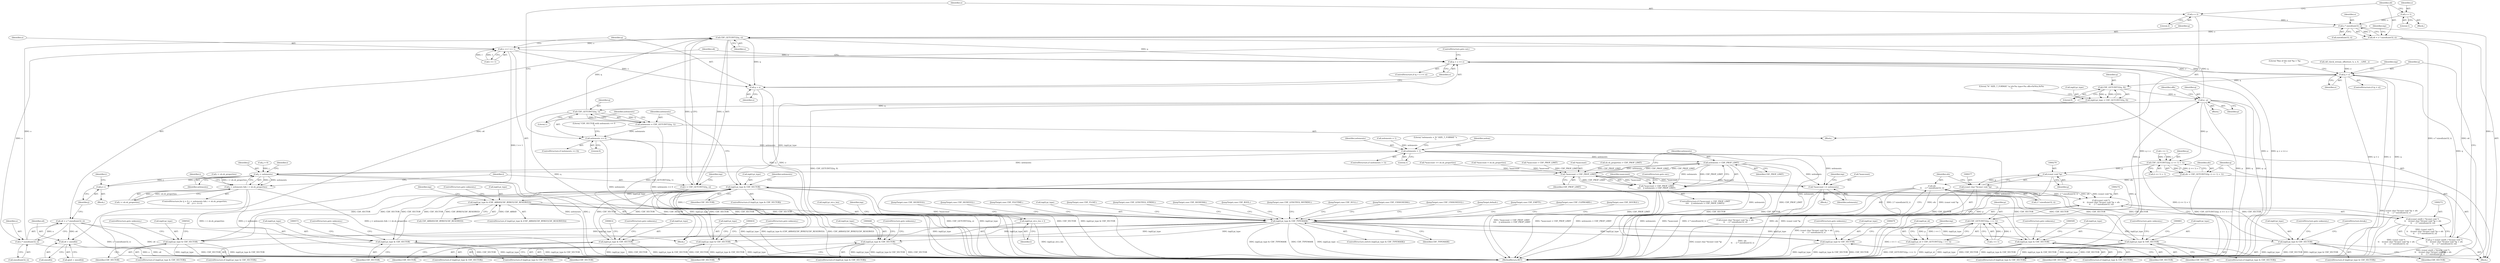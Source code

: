 digraph "0_file_93e063ee374b6a75729df9e7201fb511e47e259d@API" {
"1000376" [label="(Call,o * sizeof(uint32_t))"];
"1000363" [label="(Call,o = 2)"];
"1000371" [label="(Call,o = 1)"];
"1000374" [label="(Call,o4 = o * sizeof(uint32_t))"];
"1000742" [label="(Call,o4 + sizeof(l))"];
"1000715" [label="(Call,CDF_GETUINT32(q, o))"];
"1000713" [label="(Call,l = CDF_GETUINT32(q, o))"];
"1000718" [label="(Call,inp[i].pi_str.s_len = l)"];
"1000769" [label="(Call,o += l >> 1)"];
"1000775" [label="(Call,q + o >= e)"];
"1000288" [label="(Call,q > e)"];
"1000316" [label="(Call,CDF_GETUINT32(q, 0))"];
"1000310" [label="(Call,inp[i].pi_type = CDF_GETUINT32(q, 0))"];
"1000342" [label="(Call,inp[i].pi_type & CDF_VECTOR)"];
"1000381" [label="(Call,inp[i].pi_type & (CDF_ARRAY|CDF_BYREF|CDF_RESERVED))"];
"1000394" [label="(Call,inp[i].pi_type & CDF_TYPEMASK)"];
"1000407" [label="(Call,inp[i].pi_type & CDF_VECTOR)"];
"1000437" [label="(Call,inp[i].pi_type & CDF_VECTOR)"];
"1000470" [label="(Call,inp[i].pi_type & CDF_VECTOR)"];
"1000500" [label="(Call,inp[i].pi_type & CDF_VECTOR)"];
"1000532" [label="(Call,inp[i].pi_type & CDF_VECTOR)"];
"1000564" [label="(Call,inp[i].pi_type & CDF_VECTOR)"];
"1000605" [label="(Call,inp[i].pi_type & CDF_VECTOR)"];
"1000792" [label="(Call,inp[i].pi_type & CDF_VECTOR)"];
"1000824" [label="(Call,inp[i].pi_type & CDF_VECTOR)"];
"1000337" [label="(Call,q - p)"];
"1000262" [label="(Call,CDF_GETUINT32(p, (i << 1) + 1))"];
"1000260" [label="(Call,ofs = CDF_GETUINT32(p, (i << 1) + 1))"];
"1000281" [label="(Call,ofs\n \t\t    - 2 * sizeof(uint32_t))"];
"1000273" [label="(Call,(const void *)\n \t\t    ((const char *)(const void *)p + ofs\n \t\t    - 2 * sizeof(uint32_t)))"];
"1000271" [label="(Call,(const uint8_t *)(const void *)\n \t\t    ((const char *)(const void *)p + ofs\n \t\t    - 2 * sizeof(uint32_t)))"];
"1000269" [label="(Call,q = (const uint8_t *)(const void *)\n \t\t    ((const char *)(const void *)p + ofs\n \t\t    - 2 * sizeof(uint32_t)))"];
"1000275" [label="(Call,(const char *)(const void *)p + ofs\n \t\t    - 2 * sizeof(uint32_t))"];
"1000278" [label="(Call,(const void *)p)"];
"1000276" [label="(Call,(const char *)(const void *)p)"];
"1000305" [label="(Call,CDF_GETUINT32(p, i << 1))"];
"1000299" [label="(Call,inp[i].pi_id = CDF_GETUINT32(p, i << 1))"];
"1000352" [label="(Call,CDF_GETUINT32(q, 1))"];
"1000350" [label="(Call,nelements = CDF_GETUINT32(q, 1))"];
"1000356" [label="(Call,nelements == 0)"];
"1000649" [label="(Call,nelements > 1)"];
"1000666" [label="(Call,nelements > CDF_PROP_LIMIT)"];
"1000662" [label="(Call,*maxcount > CDF_PROP_LIMIT)"];
"1000661" [label="(Call,*maxcount > CDF_PROP_LIMIT\n\t\t\t\t    || nelements > CDF_PROP_LIMIT)"];
"1000670" [label="(Call,*maxcount += nelements)"];
"1000698" [label="(Call,j < nelements)"];
"1000697" [label="(Call,j < nelements && i < sh.sh_properties)"];
"1000707" [label="(Call,j++)"];
"1000776" [label="(Call,q + o)"];
"1000783" [label="(Call,o * sizeof(uint32_t))"];
"1000781" [label="(Call,o4 = o * sizeof(uint32_t))"];
"1000661" [label="(Call,*maxcount > CDF_PROP_LIMIT\n\t\t\t\t    || nelements > CDF_PROP_LIMIT)"];
"1000287" [label="(ControlStructure,if (q > e))"];
"1000791" [label="(ControlStructure,if (inp[i].pi_type & CDF_VECTOR))"];
"1000570" [label="(Identifier,CDF_VECTOR)"];
"1000744" [label="(Call,sizeof(l))"];
"1000316" [label="(Call,CDF_GETUINT32(q, 0))"];
"1000668" [label="(Identifier,CDF_PROP_LIMIT)"];
"1000351" [label="(Identifier,nelements)"];
"1000673" [label="(Identifier,nelements)"];
"1000369" [label="(Identifier,nelements)"];
"1000701" [label="(Call,i < sh.sh_properties)"];
"1000499" [label="(ControlStructure,if (inp[i].pi_type & CDF_VECTOR))"];
"1000387" [label="(Call,CDF_ARRAY|CDF_BYREF|CDF_RESERVED)"];
"1000785" [label="(Call,sizeof(uint32_t))"];
"1000373" [label="(Literal,1)"];
"1000294" [label="(Literal,\"Ran of the end %p > %p\n\")"];
"1000714" [label="(Identifier,l)"];
"1000605" [label="(Call,inp[i].pi_type & CDF_VECTOR)"];
"1000395" [label="(Call,inp[i].pi_type)"];
"1000667" [label="(Identifier,nelements)"];
"1000413" [label="(Identifier,CDF_VECTOR)"];
"1000562" [label="(JumpTarget,case CDF_FLOAT:)"];
"1000779" [label="(Identifier,e)"];
"1000397" [label="(Identifier,inp)"];
"1000307" [label="(Call,i << 1)"];
"1000793" [label="(Call,inp[i].pi_type)"];
"1000354" [label="(Literal,1)"];
"1000317" [label="(Identifier,q)"];
"1000357" [label="(Identifier,nelements)"];
"1000782" [label="(Identifier,o4)"];
"1000663" [label="(Call,*maxcount)"];
"1000377" [label="(Identifier,o)"];
"1000788" [label="(Identifier,i)"];
"1000770" [label="(Identifier,o)"];
"1000374" [label="(Call,o4 = o * sizeof(uint32_t))"];
"1000646" [label="(JumpTarget,case CDF_LENGTH32_STRING:)"];
"1000276" [label="(Call,(const char *)(const void *)p)"];
"1000305" [label="(Call,CDF_GETUINT32(p, i << 1))"];
"1000281" [label="(Call,ofs\n \t\t    - 2 * sizeof(uint32_t))"];
"1000177" [label="(Call,sh.sh_properties > CDF_PROP_LIMIT)"];
"1000708" [label="(Identifier,j)"];
"1000290" [label="(Identifier,e)"];
"1000363" [label="(Call,o = 2)"];
"1000784" [label="(Identifier,o)"];
"1000831" [label="(ControlStructure,goto unknown;)"];
"1000392" [label="(ControlStructure,goto unknown;)"];
"1000384" [label="(Identifier,inp)"];
"1000718" [label="(Call,inp[i].pi_str.s_len = l)"];
"1000498" [label="(JumpTarget,case CDF_SIGNED64:)"];
"1000273" [label="(Call,(const void *)\n \t\t    ((const char *)(const void *)p + ofs\n \t\t    - 2 * sizeof(uint32_t)))"];
"1000407" [label="(Call,inp[i].pi_type & CDF_VECTOR)"];
"1000350" [label="(Call,nelements = CDF_GETUINT32(q, 1))"];
"1000375" [label="(Identifier,o4)"];
"1000743" [label="(Identifier,o4)"];
"1000660" [label="(ControlStructure,if (*maxcount > CDF_PROP_LIMIT\n\t\t\t\t    || nelements > CDF_PROP_LIMIT))"];
"1000251" [label="(Call,i < sh.sh_properties)"];
"1000532" [label="(Call,inp[i].pi_type & CDF_VECTOR)"];
"1000300" [label="(Call,inp[i].pi_id)"];
"1000539" [label="(ControlStructure,goto unknown;)"];
"1000571" [label="(ControlStructure,goto unknown;)"];
"1000371" [label="(Call,o = 1)"];
"1000368" [label="(Call,nelements = 1)"];
"1000336" [label="(Block,)"];
"1000731" [label="(Identifier,inp)"];
"1000467" [label="(JumpTarget,case CDF_BOOL:)"];
"1000676" [label="(Identifier,inp)"];
"1000783" [label="(Call,o * sizeof(uint32_t))"];
"1000647" [label="(JumpTarget,case CDF_LENGTH32_WSTRING:)"];
"1000501" [label="(Call,inp[i].pi_type)"];
"1000321" [label="(Literal,\"%\" SIZE_T_FORMAT \"u) id=%x type=%x offs=0x%tx,0x%x\n\")"];
"1000565" [label="(Call,inp[i].pi_type)"];
"1000832" [label="(ControlStructure,break;)"];
"1000203" [label="(Call,*maxcount += sh.sh_properties)"];
"1000361" [label="(Literal,\"CDF_VECTOR with nelements == 0\n\")"];
"1000367" [label="(Block,)"];
"1000717" [label="(Identifier,o)"];
"1000342" [label="(Call,inp[i].pi_type & CDF_VECTOR)"];
"1000211" [label="(Call,*maxcount = sh.sh_properties)"];
"1000612" [label="(ControlStructure,goto unknown;)"];
"1000691" [label="(Literal,\"nelements = %\" SIZE_T_FORMAT \"u\n\")"];
"1000711" [label="(Block,)"];
"1000775" [label="(Call,q + o >= e)"];
"1000477" [label="(ControlStructure,goto unknown;)"];
"1000476" [label="(Identifier,CDF_VECTOR)"];
"1000353" [label="(Identifier,q)"];
"1000655" [label="(Identifier,nelem)"];
"1000437" [label="(Call,inp[i].pi_type & CDF_VECTOR)"];
"1000699" [label="(Identifier,j)"];
"1000444" [label="(ControlStructure,goto unknown;)"];
"1000823" [label="(ControlStructure,if (inp[i].pi_type & CDF_VECTOR))"];
"1000299" [label="(Call,inp[i].pi_id = CDF_GETUINT32(p, i << 1))"];
"1000697" [label="(Call,j < nelements && i < sh.sh_properties)"];
"1000348" [label="(Identifier,CDF_VECTOR)"];
"1000358" [label="(Literal,0)"];
"1000288" [label="(Call,q > e)"];
"1000337" [label="(Call,q - p)"];
"1000776" [label="(Call,q + o)"];
"1000700" [label="(Identifier,nelements)"];
"1000352" [label="(Call,CDF_GETUINT32(q, 1))"];
"1000382" [label="(Call,inp[i].pi_type)"];
"1000238" [label="(Call,cdf_check_stream_offset(sst, h, e, 0, __LINE__))"];
"1000341" [label="(ControlStructure,if (inp[i].pi_type & CDF_VECTOR))"];
"1000606" [label="(Call,inp[i].pi_type)"];
"1000393" [label="(ControlStructure,switch (inp[i].pi_type & CDF_TYPEMASK))"];
"1000400" [label="(Identifier,CDF_TYPEMASK)"];
"1000376" [label="(Call,o * sizeof(uint32_t))"];
"1000649" [label="(Call,nelements > 1)"];
"1000774" [label="(ControlStructure,if (q + o >= e))"];
"1000662" [label="(Call,*maxcount > CDF_PROP_LIMIT)"];
"1000710" [label="(Identifier,i)"];
"1000780" [label="(ControlStructure,goto out;)"];
"1000694" [label="(Call,j = 0)"];
"1000706" [label="(Block,)"];
"1000824" [label="(Call,inp[i].pi_type & CDF_VECTOR)"];
"1000339" [label="(Identifier,p)"];
"1000693" [label="(ControlStructure,for (j = 0; j < nelements && i < sh.sh_properties;\n\t\t\t    j++, i++))"];
"1000306" [label="(Identifier,p)"];
"1000670" [label="(Call,*maxcount += nelements)"];
"1000372" [label="(Identifier,o)"];
"1000280" [label="(Identifier,p)"];
"1000414" [label="(ControlStructure,goto unknown;)"];
"1000443" [label="(Identifier,CDF_VECTOR)"];
"1000533" [label="(Call,inp[i].pi_type)"];
"1000666" [label="(Call,nelements > CDF_PROP_LIMIT)"];
"1000402" [label="(JumpTarget,case CDF_NULL:)"];
"1000506" [label="(Identifier,CDF_VECTOR)"];
"1000853" [label="(MethodReturn,RET)"];
"1000604" [label="(ControlStructure,if (inp[i].pi_type & CDF_VECTOR))"];
"1000830" [label="(Identifier,CDF_VECTOR)"];
"1000408" [label="(Call,inp[i].pi_type)"];
"1000471" [label="(Call,inp[i].pi_type)"];
"1000825" [label="(Call,inp[i].pi_type)"];
"1000265" [label="(Call,i << 1)"];
"1000563" [label="(ControlStructure,if (inp[i].pi_type & CDF_VECTOR))"];
"1000262" [label="(Call,CDF_GETUINT32(p, (i << 1) + 1))"];
"1000740" [label="(Call,q[o4 + sizeof(l)])"];
"1000719" [label="(Call,inp[i].pi_str.s_len)"];
"1000707" [label="(Call,j++)"];
"1000470" [label="(Call,inp[i].pi_type & CDF_VECTOR)"];
"1000530" [label="(JumpTarget,case CDF_UNSIGNED64:)"];
"1000436" [label="(ControlStructure,if (inp[i].pi_type & CDF_VECTOR))"];
"1000356" [label="(Call,nelements == 0)"];
"1000716" [label="(Identifier,q)"];
"1000381" [label="(Call,inp[i].pi_type & (CDF_ARRAY|CDF_BYREF|CDF_RESERVED))"];
"1000777" [label="(Identifier,q)"];
"1000507" [label="(ControlStructure,goto unknown;)"];
"1000564" [label="(Call,inp[i].pi_type & CDF_VECTOR)"];
"1000198" [label="(Call,*maxcount > CDF_PROP_LIMIT)"];
"1000343" [label="(Call,inp[i].pi_type)"];
"1000715" [label="(Call,CDF_GETUINT32(q, o))"];
"1000338" [label="(Identifier,q)"];
"1000665" [label="(Identifier,CDF_PROP_LIMIT)"];
"1000349" [label="(Block,)"];
"1000781" [label="(Call,o4 = o * sizeof(uint32_t))"];
"1000468" [label="(JumpTarget,case CDF_UNSIGNED32:)"];
"1000833" [label="(JumpTarget,default:)"];
"1000469" [label="(ControlStructure,if (inp[i].pi_type & CDF_VECTOR))"];
"1000672" [label="(Identifier,maxcount)"];
"1000403" [label="(JumpTarget,case CDF_EMPTY:)"];
"1000769" [label="(Call,o += l >> 1)"];
"1000531" [label="(ControlStructure,if (inp[i].pi_type & CDF_VECTOR))"];
"1000282" [label="(Identifier,ofs)"];
"1000713" [label="(Call,l = CDF_GETUINT32(q, o))"];
"1000269" [label="(Call,q = (const uint8_t *)(const void *)\n \t\t    ((const char *)(const void *)p + ofs\n \t\t    - 2 * sizeof(uint32_t)))"];
"1000260" [label="(Call,ofs = CDF_GETUINT32(p, (i << 1) + 1))"];
"1000822" [label="(JumpTarget,case CDF_CLIPBOARD:)"];
"1000671" [label="(Call,*maxcount)"];
"1000438" [label="(Call,inp[i].pi_type)"];
"1000698" [label="(Call,j < nelements)"];
"1000702" [label="(Identifier,i)"];
"1000261" [label="(Identifier,ofs)"];
"1000380" [label="(ControlStructure,if (inp[i].pi_type & (CDF_ARRAY|CDF_BYREF|CDF_RESERVED)))"];
"1000340" [label="(Identifier,offs)"];
"1000650" [label="(Identifier,nelements)"];
"1000318" [label="(Literal,0)"];
"1000603" [label="(JumpTarget,case CDF_DOUBLE:)"];
"1000278" [label="(Call,(const void *)p)"];
"1000365" [label="(Literal,2)"];
"1000275" [label="(Call,(const char *)(const void *)p + ofs\n \t\t    - 2 * sizeof(uint32_t))"];
"1000302" [label="(Identifier,inp)"];
"1000651" [label="(Literal,1)"];
"1000394" [label="(Call,inp[i].pi_type & CDF_TYPEMASK)"];
"1000798" [label="(Identifier,CDF_VECTOR)"];
"1000271" [label="(Call,(const uint8_t *)(const void *)\n \t\t    ((const char *)(const void *)p + ofs\n \t\t    - 2 * sizeof(uint32_t)))"];
"1000364" [label="(Identifier,o)"];
"1000311" [label="(Call,inp[i].pi_type)"];
"1000538" [label="(Identifier,CDF_VECTOR)"];
"1000270" [label="(Identifier,q)"];
"1000778" [label="(Identifier,o)"];
"1000355" [label="(ControlStructure,if (nelements == 0))"];
"1000406" [label="(ControlStructure,if (inp[i].pi_type & CDF_VECTOR))"];
"1000799" [label="(ControlStructure,goto unknown;)"];
"1000378" [label="(Call,sizeof(uint32_t))"];
"1000792" [label="(Call,inp[i].pi_type & CDF_VECTOR)"];
"1000405" [label="(JumpTarget,case CDF_SIGNED16:)"];
"1000313" [label="(Identifier,inp)"];
"1000435" [label="(JumpTarget,case CDF_SIGNED32:)"];
"1000790" [label="(JumpTarget,case CDF_FILETIME:)"];
"1000289" [label="(Identifier,q)"];
"1000264" [label="(Call,(i << 1) + 1)"];
"1000258" [label="(Block,)"];
"1000669" [label="(ControlStructure,goto out;)"];
"1000648" [label="(ControlStructure,if (nelements > 1))"];
"1000310" [label="(Call,inp[i].pi_type = CDF_GETUINT32(q, 0))"];
"1000500" [label="(Call,inp[i].pi_type & CDF_VECTOR)"];
"1000283" [label="(Call,2 * sizeof(uint32_t))"];
"1000263" [label="(Identifier,p)"];
"1000742" [label="(Call,o4 + sizeof(l))"];
"1000726" [label="(Identifier,l)"];
"1000722" [label="(Identifier,inp)"];
"1000611" [label="(Identifier,CDF_VECTOR)"];
"1000771" [label="(Call,l >> 1)"];
"1000652" [label="(Block,)"];
"1000376" -> "1000374"  [label="AST: "];
"1000376" -> "1000378"  [label="CFG: "];
"1000377" -> "1000376"  [label="AST: "];
"1000378" -> "1000376"  [label="AST: "];
"1000374" -> "1000376"  [label="CFG: "];
"1000376" -> "1000853"  [label="DDG: o"];
"1000376" -> "1000374"  [label="DDG: o"];
"1000363" -> "1000376"  [label="DDG: o"];
"1000371" -> "1000376"  [label="DDG: o"];
"1000376" -> "1000715"  [label="DDG: o"];
"1000363" -> "1000349"  [label="AST: "];
"1000363" -> "1000365"  [label="CFG: "];
"1000364" -> "1000363"  [label="AST: "];
"1000365" -> "1000363"  [label="AST: "];
"1000375" -> "1000363"  [label="CFG: "];
"1000371" -> "1000367"  [label="AST: "];
"1000371" -> "1000373"  [label="CFG: "];
"1000372" -> "1000371"  [label="AST: "];
"1000373" -> "1000371"  [label="AST: "];
"1000375" -> "1000371"  [label="CFG: "];
"1000374" -> "1000258"  [label="AST: "];
"1000375" -> "1000374"  [label="AST: "];
"1000384" -> "1000374"  [label="CFG: "];
"1000374" -> "1000853"  [label="DDG: o * sizeof(uint32_t)"];
"1000374" -> "1000853"  [label="DDG: o4"];
"1000374" -> "1000742"  [label="DDG: o4"];
"1000742" -> "1000740"  [label="AST: "];
"1000742" -> "1000744"  [label="CFG: "];
"1000743" -> "1000742"  [label="AST: "];
"1000744" -> "1000742"  [label="AST: "];
"1000740" -> "1000742"  [label="CFG: "];
"1000742" -> "1000853"  [label="DDG: o4"];
"1000781" -> "1000742"  [label="DDG: o4"];
"1000715" -> "1000713"  [label="AST: "];
"1000715" -> "1000717"  [label="CFG: "];
"1000716" -> "1000715"  [label="AST: "];
"1000717" -> "1000715"  [label="AST: "];
"1000713" -> "1000715"  [label="CFG: "];
"1000715" -> "1000713"  [label="DDG: q"];
"1000715" -> "1000713"  [label="DDG: o"];
"1000352" -> "1000715"  [label="DDG: q"];
"1000337" -> "1000715"  [label="DDG: q"];
"1000783" -> "1000715"  [label="DDG: o"];
"1000715" -> "1000769"  [label="DDG: o"];
"1000715" -> "1000775"  [label="DDG: q"];
"1000715" -> "1000776"  [label="DDG: q"];
"1000713" -> "1000711"  [label="AST: "];
"1000714" -> "1000713"  [label="AST: "];
"1000722" -> "1000713"  [label="CFG: "];
"1000713" -> "1000853"  [label="DDG: CDF_GETUINT32(q, o)"];
"1000713" -> "1000718"  [label="DDG: l"];
"1000718" -> "1000711"  [label="AST: "];
"1000718" -> "1000726"  [label="CFG: "];
"1000719" -> "1000718"  [label="AST: "];
"1000726" -> "1000718"  [label="AST: "];
"1000731" -> "1000718"  [label="CFG: "];
"1000718" -> "1000853"  [label="DDG: inp[i].pi_str.s_len"];
"1000769" -> "1000711"  [label="AST: "];
"1000769" -> "1000771"  [label="CFG: "];
"1000770" -> "1000769"  [label="AST: "];
"1000771" -> "1000769"  [label="AST: "];
"1000777" -> "1000769"  [label="CFG: "];
"1000769" -> "1000853"  [label="DDG: l >> 1"];
"1000771" -> "1000769"  [label="DDG: l"];
"1000771" -> "1000769"  [label="DDG: 1"];
"1000769" -> "1000775"  [label="DDG: o"];
"1000769" -> "1000776"  [label="DDG: o"];
"1000769" -> "1000783"  [label="DDG: o"];
"1000775" -> "1000774"  [label="AST: "];
"1000775" -> "1000779"  [label="CFG: "];
"1000776" -> "1000775"  [label="AST: "];
"1000779" -> "1000775"  [label="AST: "];
"1000780" -> "1000775"  [label="CFG: "];
"1000782" -> "1000775"  [label="CFG: "];
"1000775" -> "1000853"  [label="DDG: q + o"];
"1000775" -> "1000853"  [label="DDG: e"];
"1000775" -> "1000853"  [label="DDG: q + o >= e"];
"1000775" -> "1000288"  [label="DDG: e"];
"1000288" -> "1000775"  [label="DDG: e"];
"1000288" -> "1000287"  [label="AST: "];
"1000288" -> "1000290"  [label="CFG: "];
"1000289" -> "1000288"  [label="AST: "];
"1000290" -> "1000288"  [label="AST: "];
"1000294" -> "1000288"  [label="CFG: "];
"1000302" -> "1000288"  [label="CFG: "];
"1000288" -> "1000853"  [label="DDG: e"];
"1000288" -> "1000853"  [label="DDG: q"];
"1000288" -> "1000853"  [label="DDG: q > e"];
"1000269" -> "1000288"  [label="DDG: q"];
"1000238" -> "1000288"  [label="DDG: e"];
"1000288" -> "1000316"  [label="DDG: q"];
"1000316" -> "1000310"  [label="AST: "];
"1000316" -> "1000318"  [label="CFG: "];
"1000317" -> "1000316"  [label="AST: "];
"1000318" -> "1000316"  [label="AST: "];
"1000310" -> "1000316"  [label="CFG: "];
"1000316" -> "1000310"  [label="DDG: q"];
"1000316" -> "1000310"  [label="DDG: 0"];
"1000316" -> "1000337"  [label="DDG: q"];
"1000310" -> "1000258"  [label="AST: "];
"1000311" -> "1000310"  [label="AST: "];
"1000321" -> "1000310"  [label="CFG: "];
"1000310" -> "1000853"  [label="DDG: CDF_GETUINT32(q, 0)"];
"1000310" -> "1000342"  [label="DDG: inp[i].pi_type"];
"1000342" -> "1000341"  [label="AST: "];
"1000342" -> "1000348"  [label="CFG: "];
"1000343" -> "1000342"  [label="AST: "];
"1000348" -> "1000342"  [label="AST: "];
"1000351" -> "1000342"  [label="CFG: "];
"1000369" -> "1000342"  [label="CFG: "];
"1000342" -> "1000853"  [label="DDG: inp[i].pi_type"];
"1000342" -> "1000853"  [label="DDG: CDF_VECTOR"];
"1000342" -> "1000853"  [label="DDG: inp[i].pi_type & CDF_VECTOR"];
"1000824" -> "1000342"  [label="DDG: CDF_VECTOR"];
"1000407" -> "1000342"  [label="DDG: CDF_VECTOR"];
"1000564" -> "1000342"  [label="DDG: CDF_VECTOR"];
"1000792" -> "1000342"  [label="DDG: CDF_VECTOR"];
"1000532" -> "1000342"  [label="DDG: CDF_VECTOR"];
"1000500" -> "1000342"  [label="DDG: CDF_VECTOR"];
"1000437" -> "1000342"  [label="DDG: CDF_VECTOR"];
"1000470" -> "1000342"  [label="DDG: CDF_VECTOR"];
"1000605" -> "1000342"  [label="DDG: CDF_VECTOR"];
"1000342" -> "1000381"  [label="DDG: inp[i].pi_type"];
"1000342" -> "1000407"  [label="DDG: CDF_VECTOR"];
"1000342" -> "1000437"  [label="DDG: CDF_VECTOR"];
"1000342" -> "1000470"  [label="DDG: CDF_VECTOR"];
"1000342" -> "1000500"  [label="DDG: CDF_VECTOR"];
"1000342" -> "1000532"  [label="DDG: CDF_VECTOR"];
"1000342" -> "1000564"  [label="DDG: CDF_VECTOR"];
"1000342" -> "1000605"  [label="DDG: CDF_VECTOR"];
"1000342" -> "1000792"  [label="DDG: CDF_VECTOR"];
"1000342" -> "1000824"  [label="DDG: CDF_VECTOR"];
"1000381" -> "1000380"  [label="AST: "];
"1000381" -> "1000387"  [label="CFG: "];
"1000382" -> "1000381"  [label="AST: "];
"1000387" -> "1000381"  [label="AST: "];
"1000392" -> "1000381"  [label="CFG: "];
"1000397" -> "1000381"  [label="CFG: "];
"1000381" -> "1000853"  [label="DDG: CDF_ARRAY|CDF_BYREF|CDF_RESERVED"];
"1000381" -> "1000853"  [label="DDG: inp[i].pi_type"];
"1000381" -> "1000853"  [label="DDG: inp[i].pi_type & (CDF_ARRAY|CDF_BYREF|CDF_RESERVED)"];
"1000387" -> "1000381"  [label="DDG: CDF_ARRAY"];
"1000387" -> "1000381"  [label="DDG: CDF_BYREF|CDF_RESERVED"];
"1000381" -> "1000394"  [label="DDG: inp[i].pi_type"];
"1000394" -> "1000393"  [label="AST: "];
"1000394" -> "1000400"  [label="CFG: "];
"1000395" -> "1000394"  [label="AST: "];
"1000400" -> "1000394"  [label="AST: "];
"1000402" -> "1000394"  [label="CFG: "];
"1000403" -> "1000394"  [label="CFG: "];
"1000405" -> "1000394"  [label="CFG: "];
"1000435" -> "1000394"  [label="CFG: "];
"1000467" -> "1000394"  [label="CFG: "];
"1000468" -> "1000394"  [label="CFG: "];
"1000498" -> "1000394"  [label="CFG: "];
"1000530" -> "1000394"  [label="CFG: "];
"1000562" -> "1000394"  [label="CFG: "];
"1000603" -> "1000394"  [label="CFG: "];
"1000646" -> "1000394"  [label="CFG: "];
"1000647" -> "1000394"  [label="CFG: "];
"1000790" -> "1000394"  [label="CFG: "];
"1000822" -> "1000394"  [label="CFG: "];
"1000833" -> "1000394"  [label="CFG: "];
"1000394" -> "1000853"  [label="DDG: inp[i].pi_type & CDF_TYPEMASK"];
"1000394" -> "1000853"  [label="DDG: CDF_TYPEMASK"];
"1000394" -> "1000853"  [label="DDG: inp[i].pi_type"];
"1000394" -> "1000407"  [label="DDG: inp[i].pi_type"];
"1000394" -> "1000437"  [label="DDG: inp[i].pi_type"];
"1000394" -> "1000470"  [label="DDG: inp[i].pi_type"];
"1000394" -> "1000500"  [label="DDG: inp[i].pi_type"];
"1000394" -> "1000532"  [label="DDG: inp[i].pi_type"];
"1000394" -> "1000564"  [label="DDG: inp[i].pi_type"];
"1000394" -> "1000605"  [label="DDG: inp[i].pi_type"];
"1000394" -> "1000792"  [label="DDG: inp[i].pi_type"];
"1000394" -> "1000824"  [label="DDG: inp[i].pi_type"];
"1000407" -> "1000406"  [label="AST: "];
"1000407" -> "1000413"  [label="CFG: "];
"1000408" -> "1000407"  [label="AST: "];
"1000413" -> "1000407"  [label="AST: "];
"1000414" -> "1000407"  [label="CFG: "];
"1000416" -> "1000407"  [label="CFG: "];
"1000407" -> "1000853"  [label="DDG: inp[i].pi_type & CDF_VECTOR"];
"1000407" -> "1000853"  [label="DDG: inp[i].pi_type"];
"1000407" -> "1000853"  [label="DDG: CDF_VECTOR"];
"1000437" -> "1000436"  [label="AST: "];
"1000437" -> "1000443"  [label="CFG: "];
"1000438" -> "1000437"  [label="AST: "];
"1000443" -> "1000437"  [label="AST: "];
"1000444" -> "1000437"  [label="CFG: "];
"1000446" -> "1000437"  [label="CFG: "];
"1000437" -> "1000853"  [label="DDG: inp[i].pi_type & CDF_VECTOR"];
"1000437" -> "1000853"  [label="DDG: CDF_VECTOR"];
"1000437" -> "1000853"  [label="DDG: inp[i].pi_type"];
"1000470" -> "1000469"  [label="AST: "];
"1000470" -> "1000476"  [label="CFG: "];
"1000471" -> "1000470"  [label="AST: "];
"1000476" -> "1000470"  [label="AST: "];
"1000477" -> "1000470"  [label="CFG: "];
"1000479" -> "1000470"  [label="CFG: "];
"1000470" -> "1000853"  [label="DDG: CDF_VECTOR"];
"1000470" -> "1000853"  [label="DDG: inp[i].pi_type"];
"1000470" -> "1000853"  [label="DDG: inp[i].pi_type & CDF_VECTOR"];
"1000500" -> "1000499"  [label="AST: "];
"1000500" -> "1000506"  [label="CFG: "];
"1000501" -> "1000500"  [label="AST: "];
"1000506" -> "1000500"  [label="AST: "];
"1000507" -> "1000500"  [label="CFG: "];
"1000509" -> "1000500"  [label="CFG: "];
"1000500" -> "1000853"  [label="DDG: CDF_VECTOR"];
"1000500" -> "1000853"  [label="DDG: inp[i].pi_type & CDF_VECTOR"];
"1000500" -> "1000853"  [label="DDG: inp[i].pi_type"];
"1000532" -> "1000531"  [label="AST: "];
"1000532" -> "1000538"  [label="CFG: "];
"1000533" -> "1000532"  [label="AST: "];
"1000538" -> "1000532"  [label="AST: "];
"1000539" -> "1000532"  [label="CFG: "];
"1000541" -> "1000532"  [label="CFG: "];
"1000532" -> "1000853"  [label="DDG: inp[i].pi_type"];
"1000532" -> "1000853"  [label="DDG: CDF_VECTOR"];
"1000532" -> "1000853"  [label="DDG: inp[i].pi_type & CDF_VECTOR"];
"1000564" -> "1000563"  [label="AST: "];
"1000564" -> "1000570"  [label="CFG: "];
"1000565" -> "1000564"  [label="AST: "];
"1000570" -> "1000564"  [label="AST: "];
"1000571" -> "1000564"  [label="CFG: "];
"1000573" -> "1000564"  [label="CFG: "];
"1000564" -> "1000853"  [label="DDG: inp[i].pi_type"];
"1000564" -> "1000853"  [label="DDG: inp[i].pi_type & CDF_VECTOR"];
"1000564" -> "1000853"  [label="DDG: CDF_VECTOR"];
"1000605" -> "1000604"  [label="AST: "];
"1000605" -> "1000611"  [label="CFG: "];
"1000606" -> "1000605"  [label="AST: "];
"1000611" -> "1000605"  [label="AST: "];
"1000612" -> "1000605"  [label="CFG: "];
"1000614" -> "1000605"  [label="CFG: "];
"1000605" -> "1000853"  [label="DDG: CDF_VECTOR"];
"1000605" -> "1000853"  [label="DDG: inp[i].pi_type & CDF_VECTOR"];
"1000605" -> "1000853"  [label="DDG: inp[i].pi_type"];
"1000792" -> "1000791"  [label="AST: "];
"1000792" -> "1000798"  [label="CFG: "];
"1000793" -> "1000792"  [label="AST: "];
"1000798" -> "1000792"  [label="AST: "];
"1000799" -> "1000792"  [label="CFG: "];
"1000801" -> "1000792"  [label="CFG: "];
"1000792" -> "1000853"  [label="DDG: inp[i].pi_type & CDF_VECTOR"];
"1000792" -> "1000853"  [label="DDG: inp[i].pi_type"];
"1000792" -> "1000853"  [label="DDG: CDF_VECTOR"];
"1000824" -> "1000823"  [label="AST: "];
"1000824" -> "1000830"  [label="CFG: "];
"1000825" -> "1000824"  [label="AST: "];
"1000830" -> "1000824"  [label="AST: "];
"1000831" -> "1000824"  [label="CFG: "];
"1000832" -> "1000824"  [label="CFG: "];
"1000824" -> "1000853"  [label="DDG: CDF_VECTOR"];
"1000824" -> "1000853"  [label="DDG: inp[i].pi_type & CDF_VECTOR"];
"1000824" -> "1000853"  [label="DDG: inp[i].pi_type"];
"1000337" -> "1000336"  [label="AST: "];
"1000337" -> "1000339"  [label="CFG: "];
"1000338" -> "1000337"  [label="AST: "];
"1000339" -> "1000337"  [label="AST: "];
"1000340" -> "1000337"  [label="CFG: "];
"1000337" -> "1000853"  [label="DDG: p"];
"1000337" -> "1000853"  [label="DDG: q"];
"1000337" -> "1000853"  [label="DDG: q - p"];
"1000337" -> "1000262"  [label="DDG: p"];
"1000305" -> "1000337"  [label="DDG: p"];
"1000337" -> "1000352"  [label="DDG: q"];
"1000262" -> "1000260"  [label="AST: "];
"1000262" -> "1000264"  [label="CFG: "];
"1000263" -> "1000262"  [label="AST: "];
"1000264" -> "1000262"  [label="AST: "];
"1000260" -> "1000262"  [label="CFG: "];
"1000262" -> "1000853"  [label="DDG: (i << 1) + 1"];
"1000262" -> "1000260"  [label="DDG: p"];
"1000262" -> "1000260"  [label="DDG: (i << 1) + 1"];
"1000265" -> "1000262"  [label="DDG: i"];
"1000265" -> "1000262"  [label="DDG: 1"];
"1000262" -> "1000278"  [label="DDG: p"];
"1000260" -> "1000258"  [label="AST: "];
"1000261" -> "1000260"  [label="AST: "];
"1000270" -> "1000260"  [label="CFG: "];
"1000260" -> "1000853"  [label="DDG: CDF_GETUINT32(p, (i << 1) + 1)"];
"1000260" -> "1000281"  [label="DDG: ofs"];
"1000281" -> "1000275"  [label="AST: "];
"1000281" -> "1000283"  [label="CFG: "];
"1000282" -> "1000281"  [label="AST: "];
"1000283" -> "1000281"  [label="AST: "];
"1000275" -> "1000281"  [label="CFG: "];
"1000281" -> "1000853"  [label="DDG: ofs"];
"1000281" -> "1000853"  [label="DDG: 2 * sizeof(uint32_t)"];
"1000281" -> "1000273"  [label="DDG: ofs"];
"1000281" -> "1000273"  [label="DDG: 2 * sizeof(uint32_t)"];
"1000281" -> "1000275"  [label="DDG: ofs"];
"1000281" -> "1000275"  [label="DDG: 2 * sizeof(uint32_t)"];
"1000283" -> "1000281"  [label="DDG: 2"];
"1000273" -> "1000271"  [label="AST: "];
"1000273" -> "1000275"  [label="CFG: "];
"1000274" -> "1000273"  [label="AST: "];
"1000275" -> "1000273"  [label="AST: "];
"1000271" -> "1000273"  [label="CFG: "];
"1000273" -> "1000853"  [label="DDG: (const char *)(const void *)p + ofs\n \t\t    - 2 * sizeof(uint32_t)"];
"1000273" -> "1000271"  [label="DDG: (const char *)(const void *)p + ofs\n \t\t    - 2 * sizeof(uint32_t)"];
"1000276" -> "1000273"  [label="DDG: (const void *)p"];
"1000271" -> "1000269"  [label="AST: "];
"1000272" -> "1000271"  [label="AST: "];
"1000269" -> "1000271"  [label="CFG: "];
"1000271" -> "1000853"  [label="DDG: (const void *)\n \t\t    ((const char *)(const void *)p + ofs\n \t\t    - 2 * sizeof(uint32_t))"];
"1000271" -> "1000269"  [label="DDG: (const void *)\n \t\t    ((const char *)(const void *)p + ofs\n \t\t    - 2 * sizeof(uint32_t))"];
"1000269" -> "1000258"  [label="AST: "];
"1000270" -> "1000269"  [label="AST: "];
"1000289" -> "1000269"  [label="CFG: "];
"1000269" -> "1000853"  [label="DDG: (const uint8_t *)(const void *)\n \t\t    ((const char *)(const void *)p + ofs\n \t\t    - 2 * sizeof(uint32_t))"];
"1000276" -> "1000275"  [label="AST: "];
"1000275" -> "1000853"  [label="DDG: (const char *)(const void *)p"];
"1000275" -> "1000853"  [label="DDG: ofs\n \t\t    - 2 * sizeof(uint32_t)"];
"1000276" -> "1000275"  [label="DDG: (const void *)p"];
"1000278" -> "1000276"  [label="AST: "];
"1000278" -> "1000280"  [label="CFG: "];
"1000279" -> "1000278"  [label="AST: "];
"1000280" -> "1000278"  [label="AST: "];
"1000276" -> "1000278"  [label="CFG: "];
"1000278" -> "1000853"  [label="DDG: p"];
"1000278" -> "1000276"  [label="DDG: p"];
"1000278" -> "1000305"  [label="DDG: p"];
"1000277" -> "1000276"  [label="AST: "];
"1000282" -> "1000276"  [label="CFG: "];
"1000276" -> "1000853"  [label="DDG: (const void *)p"];
"1000305" -> "1000299"  [label="AST: "];
"1000305" -> "1000307"  [label="CFG: "];
"1000306" -> "1000305"  [label="AST: "];
"1000307" -> "1000305"  [label="AST: "];
"1000299" -> "1000305"  [label="CFG: "];
"1000305" -> "1000853"  [label="DDG: i << 1"];
"1000305" -> "1000299"  [label="DDG: p"];
"1000305" -> "1000299"  [label="DDG: i << 1"];
"1000307" -> "1000305"  [label="DDG: i"];
"1000307" -> "1000305"  [label="DDG: 1"];
"1000299" -> "1000258"  [label="AST: "];
"1000300" -> "1000299"  [label="AST: "];
"1000313" -> "1000299"  [label="CFG: "];
"1000299" -> "1000853"  [label="DDG: CDF_GETUINT32(p, i << 1)"];
"1000299" -> "1000853"  [label="DDG: inp[i].pi_id"];
"1000352" -> "1000350"  [label="AST: "];
"1000352" -> "1000354"  [label="CFG: "];
"1000353" -> "1000352"  [label="AST: "];
"1000354" -> "1000352"  [label="AST: "];
"1000350" -> "1000352"  [label="CFG: "];
"1000352" -> "1000853"  [label="DDG: q"];
"1000352" -> "1000350"  [label="DDG: q"];
"1000352" -> "1000350"  [label="DDG: 1"];
"1000350" -> "1000349"  [label="AST: "];
"1000351" -> "1000350"  [label="AST: "];
"1000357" -> "1000350"  [label="CFG: "];
"1000350" -> "1000853"  [label="DDG: CDF_GETUINT32(q, 1)"];
"1000350" -> "1000356"  [label="DDG: nelements"];
"1000356" -> "1000355"  [label="AST: "];
"1000356" -> "1000358"  [label="CFG: "];
"1000357" -> "1000356"  [label="AST: "];
"1000358" -> "1000356"  [label="AST: "];
"1000361" -> "1000356"  [label="CFG: "];
"1000364" -> "1000356"  [label="CFG: "];
"1000356" -> "1000853"  [label="DDG: nelements == 0"];
"1000356" -> "1000853"  [label="DDG: nelements"];
"1000356" -> "1000649"  [label="DDG: nelements"];
"1000649" -> "1000648"  [label="AST: "];
"1000649" -> "1000651"  [label="CFG: "];
"1000650" -> "1000649"  [label="AST: "];
"1000651" -> "1000649"  [label="AST: "];
"1000655" -> "1000649"  [label="CFG: "];
"1000691" -> "1000649"  [label="CFG: "];
"1000649" -> "1000853"  [label="DDG: nelements"];
"1000649" -> "1000853"  [label="DDG: nelements > 1"];
"1000368" -> "1000649"  [label="DDG: nelements"];
"1000649" -> "1000666"  [label="DDG: nelements"];
"1000649" -> "1000670"  [label="DDG: nelements"];
"1000649" -> "1000698"  [label="DDG: nelements"];
"1000666" -> "1000661"  [label="AST: "];
"1000666" -> "1000668"  [label="CFG: "];
"1000667" -> "1000666"  [label="AST: "];
"1000668" -> "1000666"  [label="AST: "];
"1000661" -> "1000666"  [label="CFG: "];
"1000666" -> "1000853"  [label="DDG: CDF_PROP_LIMIT"];
"1000666" -> "1000853"  [label="DDG: nelements"];
"1000666" -> "1000662"  [label="DDG: CDF_PROP_LIMIT"];
"1000666" -> "1000661"  [label="DDG: nelements"];
"1000666" -> "1000661"  [label="DDG: CDF_PROP_LIMIT"];
"1000662" -> "1000666"  [label="DDG: CDF_PROP_LIMIT"];
"1000666" -> "1000670"  [label="DDG: nelements"];
"1000666" -> "1000698"  [label="DDG: nelements"];
"1000662" -> "1000661"  [label="AST: "];
"1000662" -> "1000665"  [label="CFG: "];
"1000663" -> "1000662"  [label="AST: "];
"1000665" -> "1000662"  [label="AST: "];
"1000667" -> "1000662"  [label="CFG: "];
"1000661" -> "1000662"  [label="CFG: "];
"1000662" -> "1000853"  [label="DDG: *maxcount"];
"1000662" -> "1000853"  [label="DDG: CDF_PROP_LIMIT"];
"1000662" -> "1000661"  [label="DDG: *maxcount"];
"1000662" -> "1000661"  [label="DDG: CDF_PROP_LIMIT"];
"1000670" -> "1000662"  [label="DDG: *maxcount"];
"1000211" -> "1000662"  [label="DDG: *maxcount"];
"1000203" -> "1000662"  [label="DDG: *maxcount"];
"1000198" -> "1000662"  [label="DDG: CDF_PROP_LIMIT"];
"1000177" -> "1000662"  [label="DDG: CDF_PROP_LIMIT"];
"1000662" -> "1000670"  [label="DDG: *maxcount"];
"1000661" -> "1000660"  [label="AST: "];
"1000669" -> "1000661"  [label="CFG: "];
"1000672" -> "1000661"  [label="CFG: "];
"1000661" -> "1000853"  [label="DDG: *maxcount > CDF_PROP_LIMIT\n\t\t\t\t    || nelements > CDF_PROP_LIMIT"];
"1000661" -> "1000853"  [label="DDG: *maxcount > CDF_PROP_LIMIT"];
"1000661" -> "1000853"  [label="DDG: nelements > CDF_PROP_LIMIT"];
"1000670" -> "1000652"  [label="AST: "];
"1000670" -> "1000673"  [label="CFG: "];
"1000671" -> "1000670"  [label="AST: "];
"1000673" -> "1000670"  [label="AST: "];
"1000676" -> "1000670"  [label="CFG: "];
"1000670" -> "1000853"  [label="DDG: *maxcount"];
"1000670" -> "1000853"  [label="DDG: nelements"];
"1000698" -> "1000697"  [label="AST: "];
"1000698" -> "1000700"  [label="CFG: "];
"1000699" -> "1000698"  [label="AST: "];
"1000700" -> "1000698"  [label="AST: "];
"1000702" -> "1000698"  [label="CFG: "];
"1000697" -> "1000698"  [label="CFG: "];
"1000698" -> "1000853"  [label="DDG: nelements"];
"1000698" -> "1000853"  [label="DDG: j"];
"1000698" -> "1000697"  [label="DDG: j"];
"1000698" -> "1000697"  [label="DDG: nelements"];
"1000694" -> "1000698"  [label="DDG: j"];
"1000707" -> "1000698"  [label="DDG: j"];
"1000698" -> "1000707"  [label="DDG: j"];
"1000697" -> "1000693"  [label="AST: "];
"1000697" -> "1000701"  [label="CFG: "];
"1000701" -> "1000697"  [label="AST: "];
"1000714" -> "1000697"  [label="CFG: "];
"1000788" -> "1000697"  [label="CFG: "];
"1000697" -> "1000853"  [label="DDG: j < nelements && i < sh.sh_properties"];
"1000697" -> "1000853"  [label="DDG: i < sh.sh_properties"];
"1000697" -> "1000853"  [label="DDG: j < nelements"];
"1000251" -> "1000697"  [label="DDG: i < sh.sh_properties"];
"1000701" -> "1000697"  [label="DDG: i"];
"1000701" -> "1000697"  [label="DDG: sh.sh_properties"];
"1000707" -> "1000706"  [label="AST: "];
"1000707" -> "1000708"  [label="CFG: "];
"1000708" -> "1000707"  [label="AST: "];
"1000710" -> "1000707"  [label="CFG: "];
"1000776" -> "1000778"  [label="CFG: "];
"1000777" -> "1000776"  [label="AST: "];
"1000778" -> "1000776"  [label="AST: "];
"1000779" -> "1000776"  [label="CFG: "];
"1000776" -> "1000853"  [label="DDG: q"];
"1000776" -> "1000853"  [label="DDG: o"];
"1000783" -> "1000781"  [label="AST: "];
"1000783" -> "1000785"  [label="CFG: "];
"1000784" -> "1000783"  [label="AST: "];
"1000785" -> "1000783"  [label="AST: "];
"1000781" -> "1000783"  [label="CFG: "];
"1000783" -> "1000853"  [label="DDG: o"];
"1000783" -> "1000781"  [label="DDG: o"];
"1000781" -> "1000711"  [label="AST: "];
"1000782" -> "1000781"  [label="AST: "];
"1000708" -> "1000781"  [label="CFG: "];
"1000781" -> "1000853"  [label="DDG: o * sizeof(uint32_t)"];
"1000781" -> "1000853"  [label="DDG: o4"];
}
